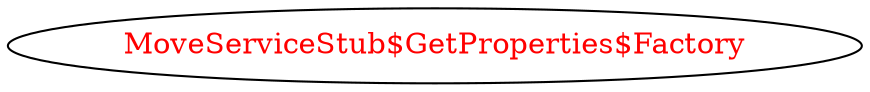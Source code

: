 digraph dependencyGraph {
 concentrate=true;
 ranksep="2.0";
 rankdir="LR"; 
 splines="ortho";
"MoveServiceStub$GetProperties$Factory" [fontcolor="red"];
}